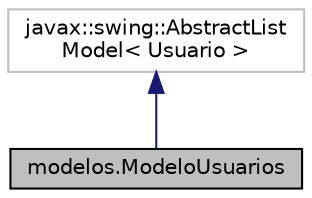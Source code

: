 digraph "modelos.ModeloUsuarios"
{
  edge [fontname="Helvetica",fontsize="10",labelfontname="Helvetica",labelfontsize="10"];
  node [fontname="Helvetica",fontsize="10",shape=record];
  Node0 [label="modelos.ModeloUsuarios",height=0.2,width=0.4,color="black", fillcolor="grey75", style="filled", fontcolor="black"];
  Node1 -> Node0 [dir="back",color="midnightblue",fontsize="10",style="solid"];
  Node1 [label="javax::swing::AbstractList\lModel\< Usuario \>",height=0.2,width=0.4,color="grey75", fillcolor="white", style="filled"];
}
